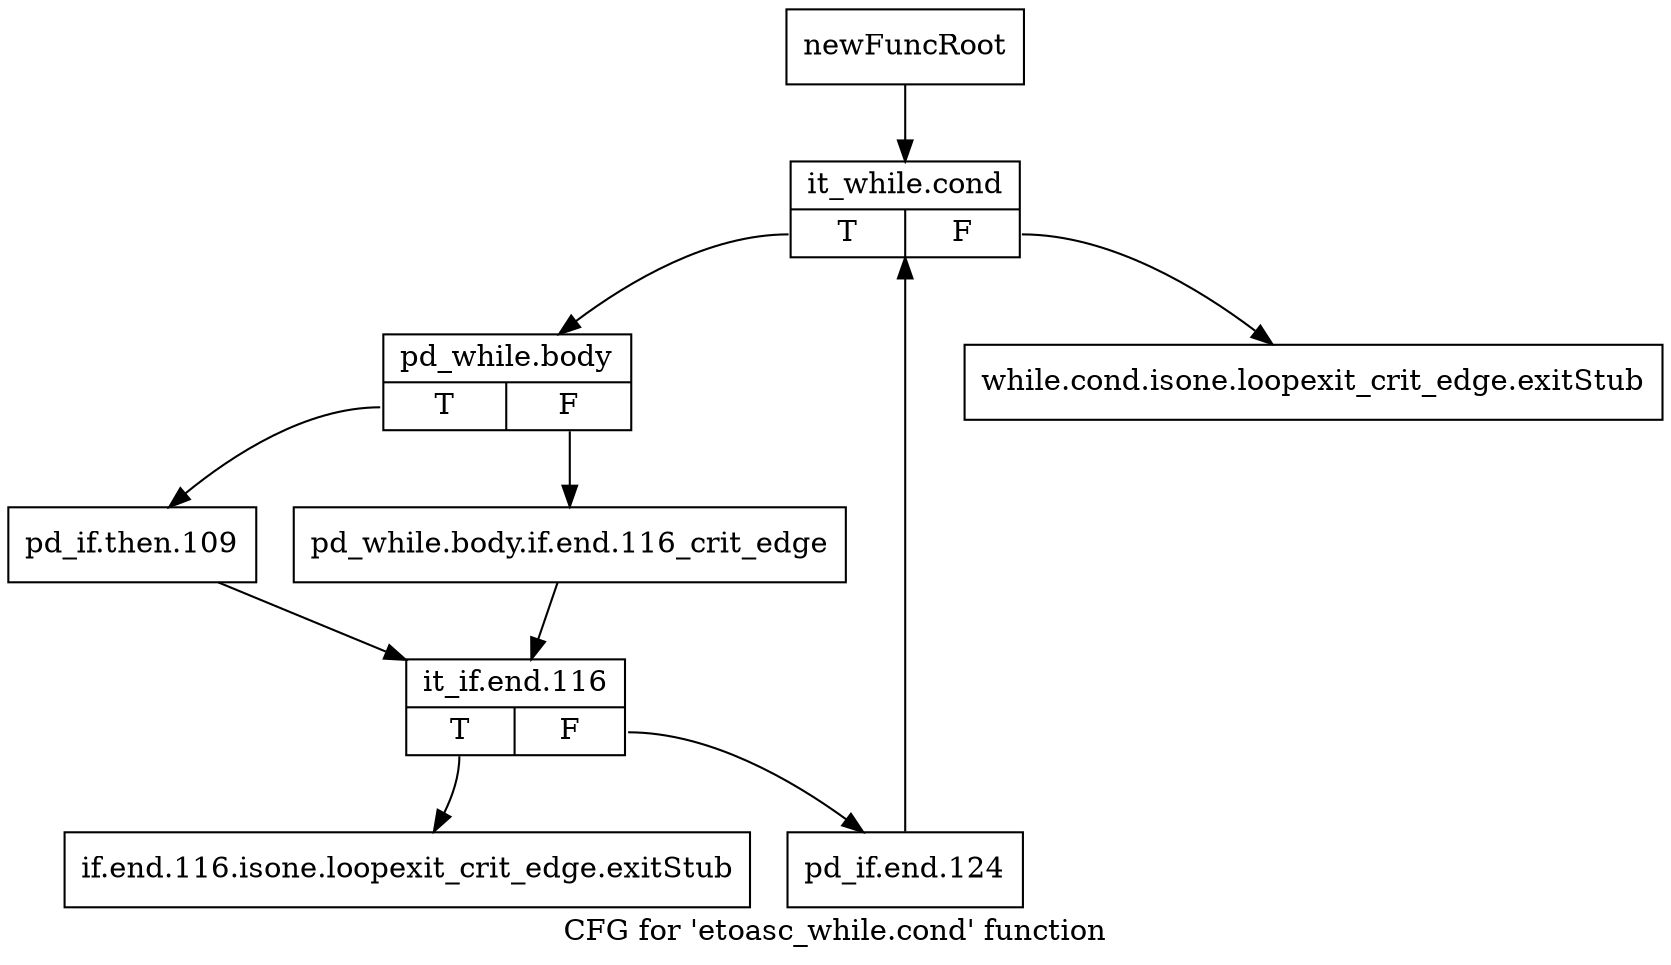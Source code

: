 digraph "CFG for 'etoasc_while.cond' function" {
	label="CFG for 'etoasc_while.cond' function";

	Node0xb7e9010 [shape=record,label="{newFuncRoot}"];
	Node0xb7e9010 -> Node0xb7e9550;
	Node0xb7e94b0 [shape=record,label="{while.cond.isone.loopexit_crit_edge.exitStub}"];
	Node0xb7e9500 [shape=record,label="{if.end.116.isone.loopexit_crit_edge.exitStub}"];
	Node0xb7e9550 [shape=record,label="{it_while.cond|{<s0>T|<s1>F}}"];
	Node0xb7e9550:s0 -> Node0xb7e95a0;
	Node0xb7e9550:s1 -> Node0xb7e94b0;
	Node0xb7e95a0 [shape=record,label="{pd_while.body|{<s0>T|<s1>F}}"];
	Node0xb7e95a0:s0 -> Node0xb7e9640;
	Node0xb7e95a0:s1 -> Node0xb7e95f0;
	Node0xb7e95f0 [shape=record,label="{pd_while.body.if.end.116_crit_edge}"];
	Node0xb7e95f0 -> Node0xb7e9690;
	Node0xb7e9640 [shape=record,label="{pd_if.then.109}"];
	Node0xb7e9640 -> Node0xb7e9690;
	Node0xb7e9690 [shape=record,label="{it_if.end.116|{<s0>T|<s1>F}}"];
	Node0xb7e9690:s0 -> Node0xb7e9500;
	Node0xb7e9690:s1 -> Node0xb7e96e0;
	Node0xb7e96e0 [shape=record,label="{pd_if.end.124}"];
	Node0xb7e96e0 -> Node0xb7e9550;
}

